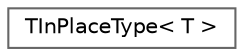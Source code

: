 digraph "Graphical Class Hierarchy"
{
 // INTERACTIVE_SVG=YES
 // LATEX_PDF_SIZE
  bgcolor="transparent";
  edge [fontname=Helvetica,fontsize=10,labelfontname=Helvetica,labelfontsize=10];
  node [fontname=Helvetica,fontsize=10,shape=box,height=0.2,width=0.4];
  rankdir="LR";
  Node0 [id="Node000000",label="TInPlaceType\< T \>",height=0.2,width=0.4,color="grey40", fillcolor="white", style="filled",URL="$d3/de3/structTInPlaceType.html",tooltip="A special tag used to indicate that in-place construction of a variant should take place."];
}
